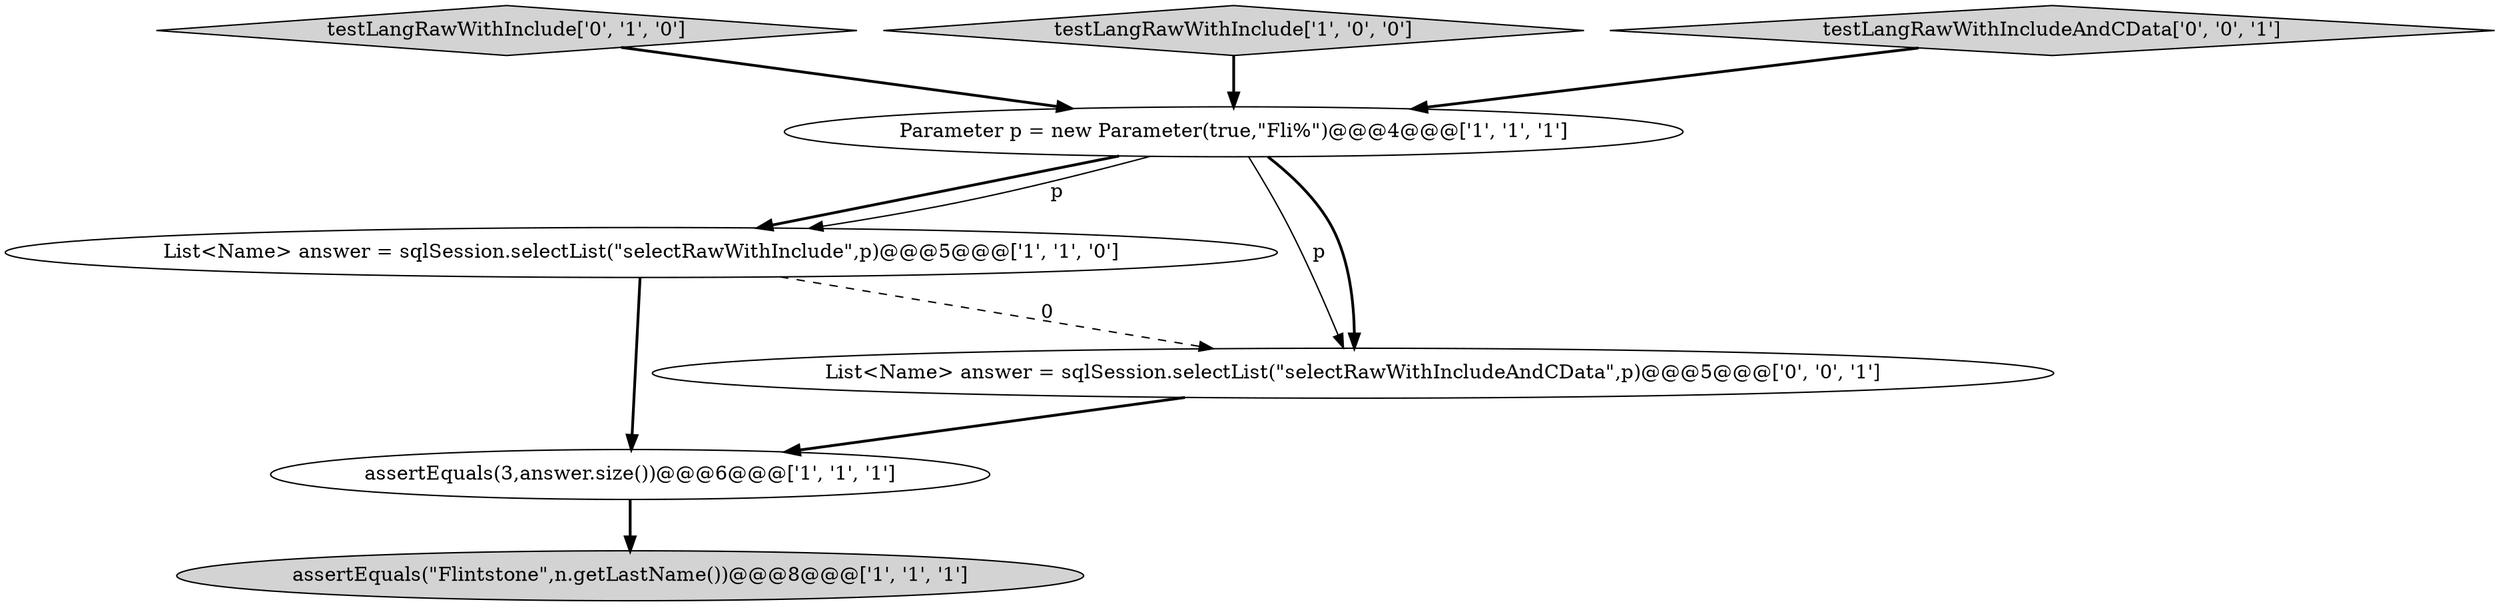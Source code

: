 digraph {
2 [style = filled, label = "List<Name> answer = sqlSession.selectList(\"selectRawWithInclude\",p)@@@5@@@['1', '1', '0']", fillcolor = white, shape = ellipse image = "AAA0AAABBB1BBB"];
4 [style = filled, label = "Parameter p = new Parameter(true,\"Fli%\")@@@4@@@['1', '1', '1']", fillcolor = white, shape = ellipse image = "AAA0AAABBB1BBB"];
5 [style = filled, label = "testLangRawWithInclude['0', '1', '0']", fillcolor = lightgray, shape = diamond image = "AAA0AAABBB2BBB"];
0 [style = filled, label = "testLangRawWithInclude['1', '0', '0']", fillcolor = lightgray, shape = diamond image = "AAA0AAABBB1BBB"];
1 [style = filled, label = "assertEquals(\"Flintstone\",n.getLastName())@@@8@@@['1', '1', '1']", fillcolor = lightgray, shape = ellipse image = "AAA0AAABBB1BBB"];
3 [style = filled, label = "assertEquals(3,answer.size())@@@6@@@['1', '1', '1']", fillcolor = white, shape = ellipse image = "AAA0AAABBB1BBB"];
6 [style = filled, label = "List<Name> answer = sqlSession.selectList(\"selectRawWithIncludeAndCData\",p)@@@5@@@['0', '0', '1']", fillcolor = white, shape = ellipse image = "AAA0AAABBB3BBB"];
7 [style = filled, label = "testLangRawWithIncludeAndCData['0', '0', '1']", fillcolor = lightgray, shape = diamond image = "AAA0AAABBB3BBB"];
6->3 [style = bold, label=""];
4->6 [style = solid, label="p"];
4->2 [style = bold, label=""];
7->4 [style = bold, label=""];
3->1 [style = bold, label=""];
4->2 [style = solid, label="p"];
0->4 [style = bold, label=""];
4->6 [style = bold, label=""];
5->4 [style = bold, label=""];
2->3 [style = bold, label=""];
2->6 [style = dashed, label="0"];
}
